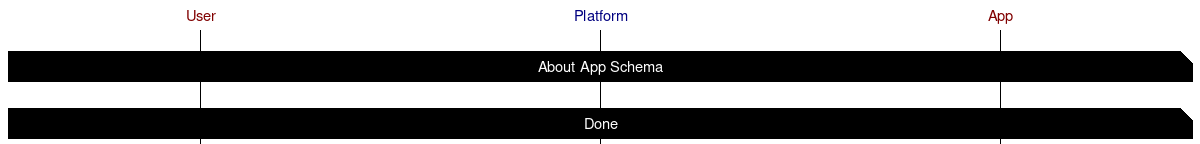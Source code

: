 # App Schema - About
# - About App Schema

msc {
	hscale = "2";

	user [label="User", textcolour="maroon", arctextcolour="maroon"],
	platform [label="Platform", textcolour="navy", arctextcolour="navy"],
	app [label="App", textcolour="maroon", arctextcolour="maroon"];
	|||;
	user note app [label="About App Schema", textbgcolor="black", textcolor="white"];
	|||;

	

	user note app [label="Done", textbgcolor="black", textcolor="white"];
}
